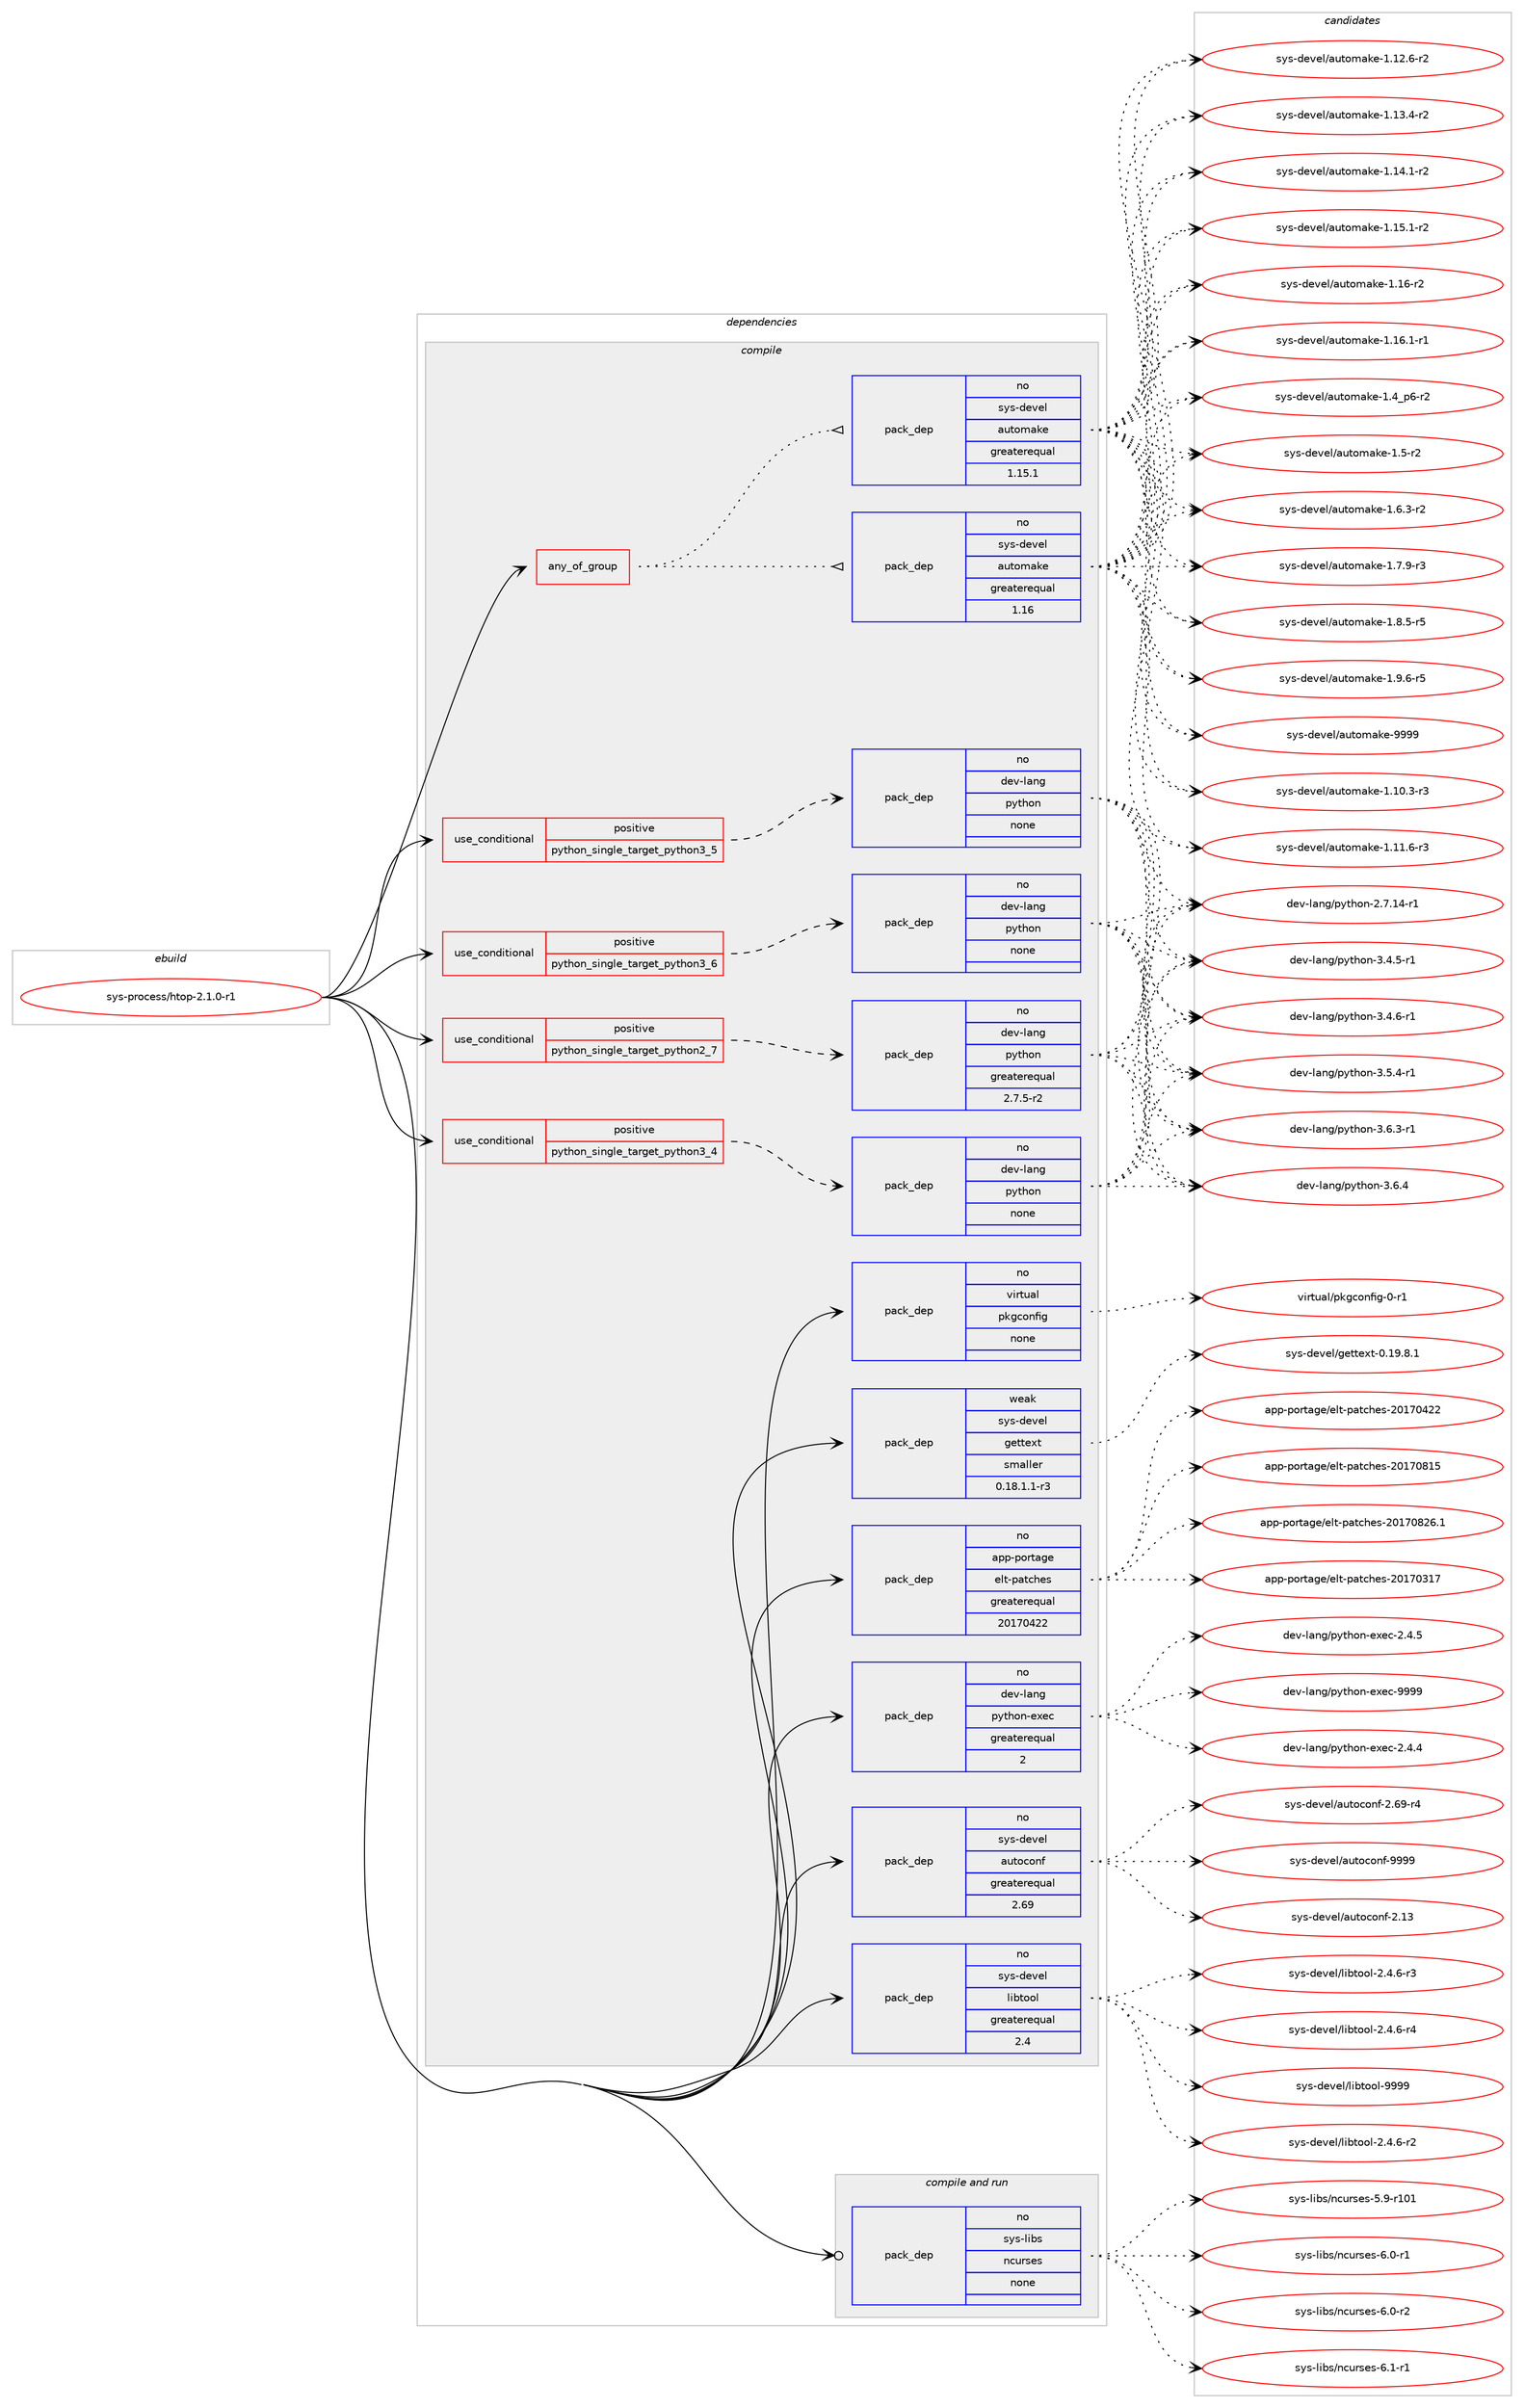 digraph prolog {

# *************
# Graph options
# *************

newrank=true;
concentrate=true;
compound=true;
graph [rankdir=LR,fontname=Helvetica,fontsize=10,ranksep=1.5];#, ranksep=2.5, nodesep=0.2];
edge  [arrowhead=vee];
node  [fontname=Helvetica,fontsize=10];

# **********
# The ebuild
# **********

subgraph cluster_leftcol {
color=gray;
rank=same;
label=<<i>ebuild</i>>;
id [label="sys-process/htop-2.1.0-r1", color=red, width=4, href="../sys-process/htop-2.1.0-r1.svg"];
}

# ****************
# The dependencies
# ****************

subgraph cluster_midcol {
color=gray;
label=<<i>dependencies</i>>;
subgraph cluster_compile {
fillcolor="#eeeeee";
style=filled;
label=<<i>compile</i>>;
subgraph any60 {
dependency7325 [label=<<TABLE BORDER="0" CELLBORDER="1" CELLSPACING="0" CELLPADDING="4"><TR><TD CELLPADDING="10">any_of_group</TD></TR></TABLE>>, shape=none, color=red];subgraph pack6433 {
dependency7326 [label=<<TABLE BORDER="0" CELLBORDER="1" CELLSPACING="0" CELLPADDING="4" WIDTH="220"><TR><TD ROWSPAN="6" CELLPADDING="30">pack_dep</TD></TR><TR><TD WIDTH="110">no</TD></TR><TR><TD>sys-devel</TD></TR><TR><TD>automake</TD></TR><TR><TD>greaterequal</TD></TR><TR><TD>1.16</TD></TR></TABLE>>, shape=none, color=blue];
}
dependency7325:e -> dependency7326:w [weight=20,style="dotted",arrowhead="oinv"];
subgraph pack6434 {
dependency7327 [label=<<TABLE BORDER="0" CELLBORDER="1" CELLSPACING="0" CELLPADDING="4" WIDTH="220"><TR><TD ROWSPAN="6" CELLPADDING="30">pack_dep</TD></TR><TR><TD WIDTH="110">no</TD></TR><TR><TD>sys-devel</TD></TR><TR><TD>automake</TD></TR><TR><TD>greaterequal</TD></TR><TR><TD>1.15.1</TD></TR></TABLE>>, shape=none, color=blue];
}
dependency7325:e -> dependency7327:w [weight=20,style="dotted",arrowhead="oinv"];
}
id:e -> dependency7325:w [weight=20,style="solid",arrowhead="vee"];
subgraph cond833 {
dependency7328 [label=<<TABLE BORDER="0" CELLBORDER="1" CELLSPACING="0" CELLPADDING="4"><TR><TD ROWSPAN="3" CELLPADDING="10">use_conditional</TD></TR><TR><TD>positive</TD></TR><TR><TD>python_single_target_python2_7</TD></TR></TABLE>>, shape=none, color=red];
subgraph pack6435 {
dependency7329 [label=<<TABLE BORDER="0" CELLBORDER="1" CELLSPACING="0" CELLPADDING="4" WIDTH="220"><TR><TD ROWSPAN="6" CELLPADDING="30">pack_dep</TD></TR><TR><TD WIDTH="110">no</TD></TR><TR><TD>dev-lang</TD></TR><TR><TD>python</TD></TR><TR><TD>greaterequal</TD></TR><TR><TD>2.7.5-r2</TD></TR></TABLE>>, shape=none, color=blue];
}
dependency7328:e -> dependency7329:w [weight=20,style="dashed",arrowhead="vee"];
}
id:e -> dependency7328:w [weight=20,style="solid",arrowhead="vee"];
subgraph cond834 {
dependency7330 [label=<<TABLE BORDER="0" CELLBORDER="1" CELLSPACING="0" CELLPADDING="4"><TR><TD ROWSPAN="3" CELLPADDING="10">use_conditional</TD></TR><TR><TD>positive</TD></TR><TR><TD>python_single_target_python3_4</TD></TR></TABLE>>, shape=none, color=red];
subgraph pack6436 {
dependency7331 [label=<<TABLE BORDER="0" CELLBORDER="1" CELLSPACING="0" CELLPADDING="4" WIDTH="220"><TR><TD ROWSPAN="6" CELLPADDING="30">pack_dep</TD></TR><TR><TD WIDTH="110">no</TD></TR><TR><TD>dev-lang</TD></TR><TR><TD>python</TD></TR><TR><TD>none</TD></TR><TR><TD></TD></TR></TABLE>>, shape=none, color=blue];
}
dependency7330:e -> dependency7331:w [weight=20,style="dashed",arrowhead="vee"];
}
id:e -> dependency7330:w [weight=20,style="solid",arrowhead="vee"];
subgraph cond835 {
dependency7332 [label=<<TABLE BORDER="0" CELLBORDER="1" CELLSPACING="0" CELLPADDING="4"><TR><TD ROWSPAN="3" CELLPADDING="10">use_conditional</TD></TR><TR><TD>positive</TD></TR><TR><TD>python_single_target_python3_5</TD></TR></TABLE>>, shape=none, color=red];
subgraph pack6437 {
dependency7333 [label=<<TABLE BORDER="0" CELLBORDER="1" CELLSPACING="0" CELLPADDING="4" WIDTH="220"><TR><TD ROWSPAN="6" CELLPADDING="30">pack_dep</TD></TR><TR><TD WIDTH="110">no</TD></TR><TR><TD>dev-lang</TD></TR><TR><TD>python</TD></TR><TR><TD>none</TD></TR><TR><TD></TD></TR></TABLE>>, shape=none, color=blue];
}
dependency7332:e -> dependency7333:w [weight=20,style="dashed",arrowhead="vee"];
}
id:e -> dependency7332:w [weight=20,style="solid",arrowhead="vee"];
subgraph cond836 {
dependency7334 [label=<<TABLE BORDER="0" CELLBORDER="1" CELLSPACING="0" CELLPADDING="4"><TR><TD ROWSPAN="3" CELLPADDING="10">use_conditional</TD></TR><TR><TD>positive</TD></TR><TR><TD>python_single_target_python3_6</TD></TR></TABLE>>, shape=none, color=red];
subgraph pack6438 {
dependency7335 [label=<<TABLE BORDER="0" CELLBORDER="1" CELLSPACING="0" CELLPADDING="4" WIDTH="220"><TR><TD ROWSPAN="6" CELLPADDING="30">pack_dep</TD></TR><TR><TD WIDTH="110">no</TD></TR><TR><TD>dev-lang</TD></TR><TR><TD>python</TD></TR><TR><TD>none</TD></TR><TR><TD></TD></TR></TABLE>>, shape=none, color=blue];
}
dependency7334:e -> dependency7335:w [weight=20,style="dashed",arrowhead="vee"];
}
id:e -> dependency7334:w [weight=20,style="solid",arrowhead="vee"];
subgraph pack6439 {
dependency7336 [label=<<TABLE BORDER="0" CELLBORDER="1" CELLSPACING="0" CELLPADDING="4" WIDTH="220"><TR><TD ROWSPAN="6" CELLPADDING="30">pack_dep</TD></TR><TR><TD WIDTH="110">no</TD></TR><TR><TD>app-portage</TD></TR><TR><TD>elt-patches</TD></TR><TR><TD>greaterequal</TD></TR><TR><TD>20170422</TD></TR></TABLE>>, shape=none, color=blue];
}
id:e -> dependency7336:w [weight=20,style="solid",arrowhead="vee"];
subgraph pack6440 {
dependency7337 [label=<<TABLE BORDER="0" CELLBORDER="1" CELLSPACING="0" CELLPADDING="4" WIDTH="220"><TR><TD ROWSPAN="6" CELLPADDING="30">pack_dep</TD></TR><TR><TD WIDTH="110">no</TD></TR><TR><TD>dev-lang</TD></TR><TR><TD>python-exec</TD></TR><TR><TD>greaterequal</TD></TR><TR><TD>2</TD></TR></TABLE>>, shape=none, color=blue];
}
id:e -> dependency7337:w [weight=20,style="solid",arrowhead="vee"];
subgraph pack6441 {
dependency7338 [label=<<TABLE BORDER="0" CELLBORDER="1" CELLSPACING="0" CELLPADDING="4" WIDTH="220"><TR><TD ROWSPAN="6" CELLPADDING="30">pack_dep</TD></TR><TR><TD WIDTH="110">no</TD></TR><TR><TD>sys-devel</TD></TR><TR><TD>autoconf</TD></TR><TR><TD>greaterequal</TD></TR><TR><TD>2.69</TD></TR></TABLE>>, shape=none, color=blue];
}
id:e -> dependency7338:w [weight=20,style="solid",arrowhead="vee"];
subgraph pack6442 {
dependency7339 [label=<<TABLE BORDER="0" CELLBORDER="1" CELLSPACING="0" CELLPADDING="4" WIDTH="220"><TR><TD ROWSPAN="6" CELLPADDING="30">pack_dep</TD></TR><TR><TD WIDTH="110">no</TD></TR><TR><TD>sys-devel</TD></TR><TR><TD>libtool</TD></TR><TR><TD>greaterequal</TD></TR><TR><TD>2.4</TD></TR></TABLE>>, shape=none, color=blue];
}
id:e -> dependency7339:w [weight=20,style="solid",arrowhead="vee"];
subgraph pack6443 {
dependency7340 [label=<<TABLE BORDER="0" CELLBORDER="1" CELLSPACING="0" CELLPADDING="4" WIDTH="220"><TR><TD ROWSPAN="6" CELLPADDING="30">pack_dep</TD></TR><TR><TD WIDTH="110">no</TD></TR><TR><TD>virtual</TD></TR><TR><TD>pkgconfig</TD></TR><TR><TD>none</TD></TR><TR><TD></TD></TR></TABLE>>, shape=none, color=blue];
}
id:e -> dependency7340:w [weight=20,style="solid",arrowhead="vee"];
subgraph pack6444 {
dependency7341 [label=<<TABLE BORDER="0" CELLBORDER="1" CELLSPACING="0" CELLPADDING="4" WIDTH="220"><TR><TD ROWSPAN="6" CELLPADDING="30">pack_dep</TD></TR><TR><TD WIDTH="110">weak</TD></TR><TR><TD>sys-devel</TD></TR><TR><TD>gettext</TD></TR><TR><TD>smaller</TD></TR><TR><TD>0.18.1.1-r3</TD></TR></TABLE>>, shape=none, color=blue];
}
id:e -> dependency7341:w [weight=20,style="solid",arrowhead="vee"];
}
subgraph cluster_compileandrun {
fillcolor="#eeeeee";
style=filled;
label=<<i>compile and run</i>>;
subgraph pack6445 {
dependency7342 [label=<<TABLE BORDER="0" CELLBORDER="1" CELLSPACING="0" CELLPADDING="4" WIDTH="220"><TR><TD ROWSPAN="6" CELLPADDING="30">pack_dep</TD></TR><TR><TD WIDTH="110">no</TD></TR><TR><TD>sys-libs</TD></TR><TR><TD>ncurses</TD></TR><TR><TD>none</TD></TR><TR><TD></TD></TR></TABLE>>, shape=none, color=blue];
}
id:e -> dependency7342:w [weight=20,style="solid",arrowhead="odotvee"];
}
subgraph cluster_run {
fillcolor="#eeeeee";
style=filled;
label=<<i>run</i>>;
}
}

# **************
# The candidates
# **************

subgraph cluster_choices {
rank=same;
color=gray;
label=<<i>candidates</i>>;

subgraph choice6433 {
color=black;
nodesep=1;
choice11512111545100101118101108479711711611110997107101454946494846514511451 [label="sys-devel/automake-1.10.3-r3", color=red, width=4,href="../sys-devel/automake-1.10.3-r3.svg"];
choice11512111545100101118101108479711711611110997107101454946494946544511451 [label="sys-devel/automake-1.11.6-r3", color=red, width=4,href="../sys-devel/automake-1.11.6-r3.svg"];
choice11512111545100101118101108479711711611110997107101454946495046544511450 [label="sys-devel/automake-1.12.6-r2", color=red, width=4,href="../sys-devel/automake-1.12.6-r2.svg"];
choice11512111545100101118101108479711711611110997107101454946495146524511450 [label="sys-devel/automake-1.13.4-r2", color=red, width=4,href="../sys-devel/automake-1.13.4-r2.svg"];
choice11512111545100101118101108479711711611110997107101454946495246494511450 [label="sys-devel/automake-1.14.1-r2", color=red, width=4,href="../sys-devel/automake-1.14.1-r2.svg"];
choice11512111545100101118101108479711711611110997107101454946495346494511450 [label="sys-devel/automake-1.15.1-r2", color=red, width=4,href="../sys-devel/automake-1.15.1-r2.svg"];
choice1151211154510010111810110847971171161111099710710145494649544511450 [label="sys-devel/automake-1.16-r2", color=red, width=4,href="../sys-devel/automake-1.16-r2.svg"];
choice11512111545100101118101108479711711611110997107101454946495446494511449 [label="sys-devel/automake-1.16.1-r1", color=red, width=4,href="../sys-devel/automake-1.16.1-r1.svg"];
choice115121115451001011181011084797117116111109971071014549465295112544511450 [label="sys-devel/automake-1.4_p6-r2", color=red, width=4,href="../sys-devel/automake-1.4_p6-r2.svg"];
choice11512111545100101118101108479711711611110997107101454946534511450 [label="sys-devel/automake-1.5-r2", color=red, width=4,href="../sys-devel/automake-1.5-r2.svg"];
choice115121115451001011181011084797117116111109971071014549465446514511450 [label="sys-devel/automake-1.6.3-r2", color=red, width=4,href="../sys-devel/automake-1.6.3-r2.svg"];
choice115121115451001011181011084797117116111109971071014549465546574511451 [label="sys-devel/automake-1.7.9-r3", color=red, width=4,href="../sys-devel/automake-1.7.9-r3.svg"];
choice115121115451001011181011084797117116111109971071014549465646534511453 [label="sys-devel/automake-1.8.5-r5", color=red, width=4,href="../sys-devel/automake-1.8.5-r5.svg"];
choice115121115451001011181011084797117116111109971071014549465746544511453 [label="sys-devel/automake-1.9.6-r5", color=red, width=4,href="../sys-devel/automake-1.9.6-r5.svg"];
choice115121115451001011181011084797117116111109971071014557575757 [label="sys-devel/automake-9999", color=red, width=4,href="../sys-devel/automake-9999.svg"];
dependency7326:e -> choice11512111545100101118101108479711711611110997107101454946494846514511451:w [style=dotted,weight="100"];
dependency7326:e -> choice11512111545100101118101108479711711611110997107101454946494946544511451:w [style=dotted,weight="100"];
dependency7326:e -> choice11512111545100101118101108479711711611110997107101454946495046544511450:w [style=dotted,weight="100"];
dependency7326:e -> choice11512111545100101118101108479711711611110997107101454946495146524511450:w [style=dotted,weight="100"];
dependency7326:e -> choice11512111545100101118101108479711711611110997107101454946495246494511450:w [style=dotted,weight="100"];
dependency7326:e -> choice11512111545100101118101108479711711611110997107101454946495346494511450:w [style=dotted,weight="100"];
dependency7326:e -> choice1151211154510010111810110847971171161111099710710145494649544511450:w [style=dotted,weight="100"];
dependency7326:e -> choice11512111545100101118101108479711711611110997107101454946495446494511449:w [style=dotted,weight="100"];
dependency7326:e -> choice115121115451001011181011084797117116111109971071014549465295112544511450:w [style=dotted,weight="100"];
dependency7326:e -> choice11512111545100101118101108479711711611110997107101454946534511450:w [style=dotted,weight="100"];
dependency7326:e -> choice115121115451001011181011084797117116111109971071014549465446514511450:w [style=dotted,weight="100"];
dependency7326:e -> choice115121115451001011181011084797117116111109971071014549465546574511451:w [style=dotted,weight="100"];
dependency7326:e -> choice115121115451001011181011084797117116111109971071014549465646534511453:w [style=dotted,weight="100"];
dependency7326:e -> choice115121115451001011181011084797117116111109971071014549465746544511453:w [style=dotted,weight="100"];
dependency7326:e -> choice115121115451001011181011084797117116111109971071014557575757:w [style=dotted,weight="100"];
}
subgraph choice6434 {
color=black;
nodesep=1;
choice11512111545100101118101108479711711611110997107101454946494846514511451 [label="sys-devel/automake-1.10.3-r3", color=red, width=4,href="../sys-devel/automake-1.10.3-r3.svg"];
choice11512111545100101118101108479711711611110997107101454946494946544511451 [label="sys-devel/automake-1.11.6-r3", color=red, width=4,href="../sys-devel/automake-1.11.6-r3.svg"];
choice11512111545100101118101108479711711611110997107101454946495046544511450 [label="sys-devel/automake-1.12.6-r2", color=red, width=4,href="../sys-devel/automake-1.12.6-r2.svg"];
choice11512111545100101118101108479711711611110997107101454946495146524511450 [label="sys-devel/automake-1.13.4-r2", color=red, width=4,href="../sys-devel/automake-1.13.4-r2.svg"];
choice11512111545100101118101108479711711611110997107101454946495246494511450 [label="sys-devel/automake-1.14.1-r2", color=red, width=4,href="../sys-devel/automake-1.14.1-r2.svg"];
choice11512111545100101118101108479711711611110997107101454946495346494511450 [label="sys-devel/automake-1.15.1-r2", color=red, width=4,href="../sys-devel/automake-1.15.1-r2.svg"];
choice1151211154510010111810110847971171161111099710710145494649544511450 [label="sys-devel/automake-1.16-r2", color=red, width=4,href="../sys-devel/automake-1.16-r2.svg"];
choice11512111545100101118101108479711711611110997107101454946495446494511449 [label="sys-devel/automake-1.16.1-r1", color=red, width=4,href="../sys-devel/automake-1.16.1-r1.svg"];
choice115121115451001011181011084797117116111109971071014549465295112544511450 [label="sys-devel/automake-1.4_p6-r2", color=red, width=4,href="../sys-devel/automake-1.4_p6-r2.svg"];
choice11512111545100101118101108479711711611110997107101454946534511450 [label="sys-devel/automake-1.5-r2", color=red, width=4,href="../sys-devel/automake-1.5-r2.svg"];
choice115121115451001011181011084797117116111109971071014549465446514511450 [label="sys-devel/automake-1.6.3-r2", color=red, width=4,href="../sys-devel/automake-1.6.3-r2.svg"];
choice115121115451001011181011084797117116111109971071014549465546574511451 [label="sys-devel/automake-1.7.9-r3", color=red, width=4,href="../sys-devel/automake-1.7.9-r3.svg"];
choice115121115451001011181011084797117116111109971071014549465646534511453 [label="sys-devel/automake-1.8.5-r5", color=red, width=4,href="../sys-devel/automake-1.8.5-r5.svg"];
choice115121115451001011181011084797117116111109971071014549465746544511453 [label="sys-devel/automake-1.9.6-r5", color=red, width=4,href="../sys-devel/automake-1.9.6-r5.svg"];
choice115121115451001011181011084797117116111109971071014557575757 [label="sys-devel/automake-9999", color=red, width=4,href="../sys-devel/automake-9999.svg"];
dependency7327:e -> choice11512111545100101118101108479711711611110997107101454946494846514511451:w [style=dotted,weight="100"];
dependency7327:e -> choice11512111545100101118101108479711711611110997107101454946494946544511451:w [style=dotted,weight="100"];
dependency7327:e -> choice11512111545100101118101108479711711611110997107101454946495046544511450:w [style=dotted,weight="100"];
dependency7327:e -> choice11512111545100101118101108479711711611110997107101454946495146524511450:w [style=dotted,weight="100"];
dependency7327:e -> choice11512111545100101118101108479711711611110997107101454946495246494511450:w [style=dotted,weight="100"];
dependency7327:e -> choice11512111545100101118101108479711711611110997107101454946495346494511450:w [style=dotted,weight="100"];
dependency7327:e -> choice1151211154510010111810110847971171161111099710710145494649544511450:w [style=dotted,weight="100"];
dependency7327:e -> choice11512111545100101118101108479711711611110997107101454946495446494511449:w [style=dotted,weight="100"];
dependency7327:e -> choice115121115451001011181011084797117116111109971071014549465295112544511450:w [style=dotted,weight="100"];
dependency7327:e -> choice11512111545100101118101108479711711611110997107101454946534511450:w [style=dotted,weight="100"];
dependency7327:e -> choice115121115451001011181011084797117116111109971071014549465446514511450:w [style=dotted,weight="100"];
dependency7327:e -> choice115121115451001011181011084797117116111109971071014549465546574511451:w [style=dotted,weight="100"];
dependency7327:e -> choice115121115451001011181011084797117116111109971071014549465646534511453:w [style=dotted,weight="100"];
dependency7327:e -> choice115121115451001011181011084797117116111109971071014549465746544511453:w [style=dotted,weight="100"];
dependency7327:e -> choice115121115451001011181011084797117116111109971071014557575757:w [style=dotted,weight="100"];
}
subgraph choice6435 {
color=black;
nodesep=1;
choice100101118451089711010347112121116104111110455046554649524511449 [label="dev-lang/python-2.7.14-r1", color=red, width=4,href="../dev-lang/python-2.7.14-r1.svg"];
choice1001011184510897110103471121211161041111104551465246534511449 [label="dev-lang/python-3.4.5-r1", color=red, width=4,href="../dev-lang/python-3.4.5-r1.svg"];
choice1001011184510897110103471121211161041111104551465246544511449 [label="dev-lang/python-3.4.6-r1", color=red, width=4,href="../dev-lang/python-3.4.6-r1.svg"];
choice1001011184510897110103471121211161041111104551465346524511449 [label="dev-lang/python-3.5.4-r1", color=red, width=4,href="../dev-lang/python-3.5.4-r1.svg"];
choice1001011184510897110103471121211161041111104551465446514511449 [label="dev-lang/python-3.6.3-r1", color=red, width=4,href="../dev-lang/python-3.6.3-r1.svg"];
choice100101118451089711010347112121116104111110455146544652 [label="dev-lang/python-3.6.4", color=red, width=4,href="../dev-lang/python-3.6.4.svg"];
dependency7329:e -> choice100101118451089711010347112121116104111110455046554649524511449:w [style=dotted,weight="100"];
dependency7329:e -> choice1001011184510897110103471121211161041111104551465246534511449:w [style=dotted,weight="100"];
dependency7329:e -> choice1001011184510897110103471121211161041111104551465246544511449:w [style=dotted,weight="100"];
dependency7329:e -> choice1001011184510897110103471121211161041111104551465346524511449:w [style=dotted,weight="100"];
dependency7329:e -> choice1001011184510897110103471121211161041111104551465446514511449:w [style=dotted,weight="100"];
dependency7329:e -> choice100101118451089711010347112121116104111110455146544652:w [style=dotted,weight="100"];
}
subgraph choice6436 {
color=black;
nodesep=1;
choice100101118451089711010347112121116104111110455046554649524511449 [label="dev-lang/python-2.7.14-r1", color=red, width=4,href="../dev-lang/python-2.7.14-r1.svg"];
choice1001011184510897110103471121211161041111104551465246534511449 [label="dev-lang/python-3.4.5-r1", color=red, width=4,href="../dev-lang/python-3.4.5-r1.svg"];
choice1001011184510897110103471121211161041111104551465246544511449 [label="dev-lang/python-3.4.6-r1", color=red, width=4,href="../dev-lang/python-3.4.6-r1.svg"];
choice1001011184510897110103471121211161041111104551465346524511449 [label="dev-lang/python-3.5.4-r1", color=red, width=4,href="../dev-lang/python-3.5.4-r1.svg"];
choice1001011184510897110103471121211161041111104551465446514511449 [label="dev-lang/python-3.6.3-r1", color=red, width=4,href="../dev-lang/python-3.6.3-r1.svg"];
choice100101118451089711010347112121116104111110455146544652 [label="dev-lang/python-3.6.4", color=red, width=4,href="../dev-lang/python-3.6.4.svg"];
dependency7331:e -> choice100101118451089711010347112121116104111110455046554649524511449:w [style=dotted,weight="100"];
dependency7331:e -> choice1001011184510897110103471121211161041111104551465246534511449:w [style=dotted,weight="100"];
dependency7331:e -> choice1001011184510897110103471121211161041111104551465246544511449:w [style=dotted,weight="100"];
dependency7331:e -> choice1001011184510897110103471121211161041111104551465346524511449:w [style=dotted,weight="100"];
dependency7331:e -> choice1001011184510897110103471121211161041111104551465446514511449:w [style=dotted,weight="100"];
dependency7331:e -> choice100101118451089711010347112121116104111110455146544652:w [style=dotted,weight="100"];
}
subgraph choice6437 {
color=black;
nodesep=1;
choice100101118451089711010347112121116104111110455046554649524511449 [label="dev-lang/python-2.7.14-r1", color=red, width=4,href="../dev-lang/python-2.7.14-r1.svg"];
choice1001011184510897110103471121211161041111104551465246534511449 [label="dev-lang/python-3.4.5-r1", color=red, width=4,href="../dev-lang/python-3.4.5-r1.svg"];
choice1001011184510897110103471121211161041111104551465246544511449 [label="dev-lang/python-3.4.6-r1", color=red, width=4,href="../dev-lang/python-3.4.6-r1.svg"];
choice1001011184510897110103471121211161041111104551465346524511449 [label="dev-lang/python-3.5.4-r1", color=red, width=4,href="../dev-lang/python-3.5.4-r1.svg"];
choice1001011184510897110103471121211161041111104551465446514511449 [label="dev-lang/python-3.6.3-r1", color=red, width=4,href="../dev-lang/python-3.6.3-r1.svg"];
choice100101118451089711010347112121116104111110455146544652 [label="dev-lang/python-3.6.4", color=red, width=4,href="../dev-lang/python-3.6.4.svg"];
dependency7333:e -> choice100101118451089711010347112121116104111110455046554649524511449:w [style=dotted,weight="100"];
dependency7333:e -> choice1001011184510897110103471121211161041111104551465246534511449:w [style=dotted,weight="100"];
dependency7333:e -> choice1001011184510897110103471121211161041111104551465246544511449:w [style=dotted,weight="100"];
dependency7333:e -> choice1001011184510897110103471121211161041111104551465346524511449:w [style=dotted,weight="100"];
dependency7333:e -> choice1001011184510897110103471121211161041111104551465446514511449:w [style=dotted,weight="100"];
dependency7333:e -> choice100101118451089711010347112121116104111110455146544652:w [style=dotted,weight="100"];
}
subgraph choice6438 {
color=black;
nodesep=1;
choice100101118451089711010347112121116104111110455046554649524511449 [label="dev-lang/python-2.7.14-r1", color=red, width=4,href="../dev-lang/python-2.7.14-r1.svg"];
choice1001011184510897110103471121211161041111104551465246534511449 [label="dev-lang/python-3.4.5-r1", color=red, width=4,href="../dev-lang/python-3.4.5-r1.svg"];
choice1001011184510897110103471121211161041111104551465246544511449 [label="dev-lang/python-3.4.6-r1", color=red, width=4,href="../dev-lang/python-3.4.6-r1.svg"];
choice1001011184510897110103471121211161041111104551465346524511449 [label="dev-lang/python-3.5.4-r1", color=red, width=4,href="../dev-lang/python-3.5.4-r1.svg"];
choice1001011184510897110103471121211161041111104551465446514511449 [label="dev-lang/python-3.6.3-r1", color=red, width=4,href="../dev-lang/python-3.6.3-r1.svg"];
choice100101118451089711010347112121116104111110455146544652 [label="dev-lang/python-3.6.4", color=red, width=4,href="../dev-lang/python-3.6.4.svg"];
dependency7335:e -> choice100101118451089711010347112121116104111110455046554649524511449:w [style=dotted,weight="100"];
dependency7335:e -> choice1001011184510897110103471121211161041111104551465246534511449:w [style=dotted,weight="100"];
dependency7335:e -> choice1001011184510897110103471121211161041111104551465246544511449:w [style=dotted,weight="100"];
dependency7335:e -> choice1001011184510897110103471121211161041111104551465346524511449:w [style=dotted,weight="100"];
dependency7335:e -> choice1001011184510897110103471121211161041111104551465446514511449:w [style=dotted,weight="100"];
dependency7335:e -> choice100101118451089711010347112121116104111110455146544652:w [style=dotted,weight="100"];
}
subgraph choice6439 {
color=black;
nodesep=1;
choice97112112451121111141169710310147101108116451129711699104101115455048495548514955 [label="app-portage/elt-patches-20170317", color=red, width=4,href="../app-portage/elt-patches-20170317.svg"];
choice97112112451121111141169710310147101108116451129711699104101115455048495548525050 [label="app-portage/elt-patches-20170422", color=red, width=4,href="../app-portage/elt-patches-20170422.svg"];
choice97112112451121111141169710310147101108116451129711699104101115455048495548564953 [label="app-portage/elt-patches-20170815", color=red, width=4,href="../app-portage/elt-patches-20170815.svg"];
choice971121124511211111411697103101471011081164511297116991041011154550484955485650544649 [label="app-portage/elt-patches-20170826.1", color=red, width=4,href="../app-portage/elt-patches-20170826.1.svg"];
dependency7336:e -> choice97112112451121111141169710310147101108116451129711699104101115455048495548514955:w [style=dotted,weight="100"];
dependency7336:e -> choice97112112451121111141169710310147101108116451129711699104101115455048495548525050:w [style=dotted,weight="100"];
dependency7336:e -> choice97112112451121111141169710310147101108116451129711699104101115455048495548564953:w [style=dotted,weight="100"];
dependency7336:e -> choice971121124511211111411697103101471011081164511297116991041011154550484955485650544649:w [style=dotted,weight="100"];
}
subgraph choice6440 {
color=black;
nodesep=1;
choice1001011184510897110103471121211161041111104510112010199455046524652 [label="dev-lang/python-exec-2.4.4", color=red, width=4,href="../dev-lang/python-exec-2.4.4.svg"];
choice1001011184510897110103471121211161041111104510112010199455046524653 [label="dev-lang/python-exec-2.4.5", color=red, width=4,href="../dev-lang/python-exec-2.4.5.svg"];
choice10010111845108971101034711212111610411111045101120101994557575757 [label="dev-lang/python-exec-9999", color=red, width=4,href="../dev-lang/python-exec-9999.svg"];
dependency7337:e -> choice1001011184510897110103471121211161041111104510112010199455046524652:w [style=dotted,weight="100"];
dependency7337:e -> choice1001011184510897110103471121211161041111104510112010199455046524653:w [style=dotted,weight="100"];
dependency7337:e -> choice10010111845108971101034711212111610411111045101120101994557575757:w [style=dotted,weight="100"];
}
subgraph choice6441 {
color=black;
nodesep=1;
choice115121115451001011181011084797117116111991111101024550464951 [label="sys-devel/autoconf-2.13", color=red, width=4,href="../sys-devel/autoconf-2.13.svg"];
choice1151211154510010111810110847971171161119911111010245504654574511452 [label="sys-devel/autoconf-2.69-r4", color=red, width=4,href="../sys-devel/autoconf-2.69-r4.svg"];
choice115121115451001011181011084797117116111991111101024557575757 [label="sys-devel/autoconf-9999", color=red, width=4,href="../sys-devel/autoconf-9999.svg"];
dependency7338:e -> choice115121115451001011181011084797117116111991111101024550464951:w [style=dotted,weight="100"];
dependency7338:e -> choice1151211154510010111810110847971171161119911111010245504654574511452:w [style=dotted,weight="100"];
dependency7338:e -> choice115121115451001011181011084797117116111991111101024557575757:w [style=dotted,weight="100"];
}
subgraph choice6442 {
color=black;
nodesep=1;
choice1151211154510010111810110847108105981161111111084550465246544511450 [label="sys-devel/libtool-2.4.6-r2", color=red, width=4,href="../sys-devel/libtool-2.4.6-r2.svg"];
choice1151211154510010111810110847108105981161111111084550465246544511451 [label="sys-devel/libtool-2.4.6-r3", color=red, width=4,href="../sys-devel/libtool-2.4.6-r3.svg"];
choice1151211154510010111810110847108105981161111111084550465246544511452 [label="sys-devel/libtool-2.4.6-r4", color=red, width=4,href="../sys-devel/libtool-2.4.6-r4.svg"];
choice1151211154510010111810110847108105981161111111084557575757 [label="sys-devel/libtool-9999", color=red, width=4,href="../sys-devel/libtool-9999.svg"];
dependency7339:e -> choice1151211154510010111810110847108105981161111111084550465246544511450:w [style=dotted,weight="100"];
dependency7339:e -> choice1151211154510010111810110847108105981161111111084550465246544511451:w [style=dotted,weight="100"];
dependency7339:e -> choice1151211154510010111810110847108105981161111111084550465246544511452:w [style=dotted,weight="100"];
dependency7339:e -> choice1151211154510010111810110847108105981161111111084557575757:w [style=dotted,weight="100"];
}
subgraph choice6443 {
color=black;
nodesep=1;
choice11810511411611797108471121071039911111010210510345484511449 [label="virtual/pkgconfig-0-r1", color=red, width=4,href="../virtual/pkgconfig-0-r1.svg"];
dependency7340:e -> choice11810511411611797108471121071039911111010210510345484511449:w [style=dotted,weight="100"];
}
subgraph choice6444 {
color=black;
nodesep=1;
choice1151211154510010111810110847103101116116101120116454846495746564649 [label="sys-devel/gettext-0.19.8.1", color=red, width=4,href="../sys-devel/gettext-0.19.8.1.svg"];
dependency7341:e -> choice1151211154510010111810110847103101116116101120116454846495746564649:w [style=dotted,weight="100"];
}
subgraph choice6445 {
color=black;
nodesep=1;
choice115121115451081059811547110991171141151011154553465745114494849 [label="sys-libs/ncurses-5.9-r101", color=red, width=4,href="../sys-libs/ncurses-5.9-r101.svg"];
choice11512111545108105981154711099117114115101115455446484511449 [label="sys-libs/ncurses-6.0-r1", color=red, width=4,href="../sys-libs/ncurses-6.0-r1.svg"];
choice11512111545108105981154711099117114115101115455446484511450 [label="sys-libs/ncurses-6.0-r2", color=red, width=4,href="../sys-libs/ncurses-6.0-r2.svg"];
choice11512111545108105981154711099117114115101115455446494511449 [label="sys-libs/ncurses-6.1-r1", color=red, width=4,href="../sys-libs/ncurses-6.1-r1.svg"];
dependency7342:e -> choice115121115451081059811547110991171141151011154553465745114494849:w [style=dotted,weight="100"];
dependency7342:e -> choice11512111545108105981154711099117114115101115455446484511449:w [style=dotted,weight="100"];
dependency7342:e -> choice11512111545108105981154711099117114115101115455446484511450:w [style=dotted,weight="100"];
dependency7342:e -> choice11512111545108105981154711099117114115101115455446494511449:w [style=dotted,weight="100"];
}
}

}
